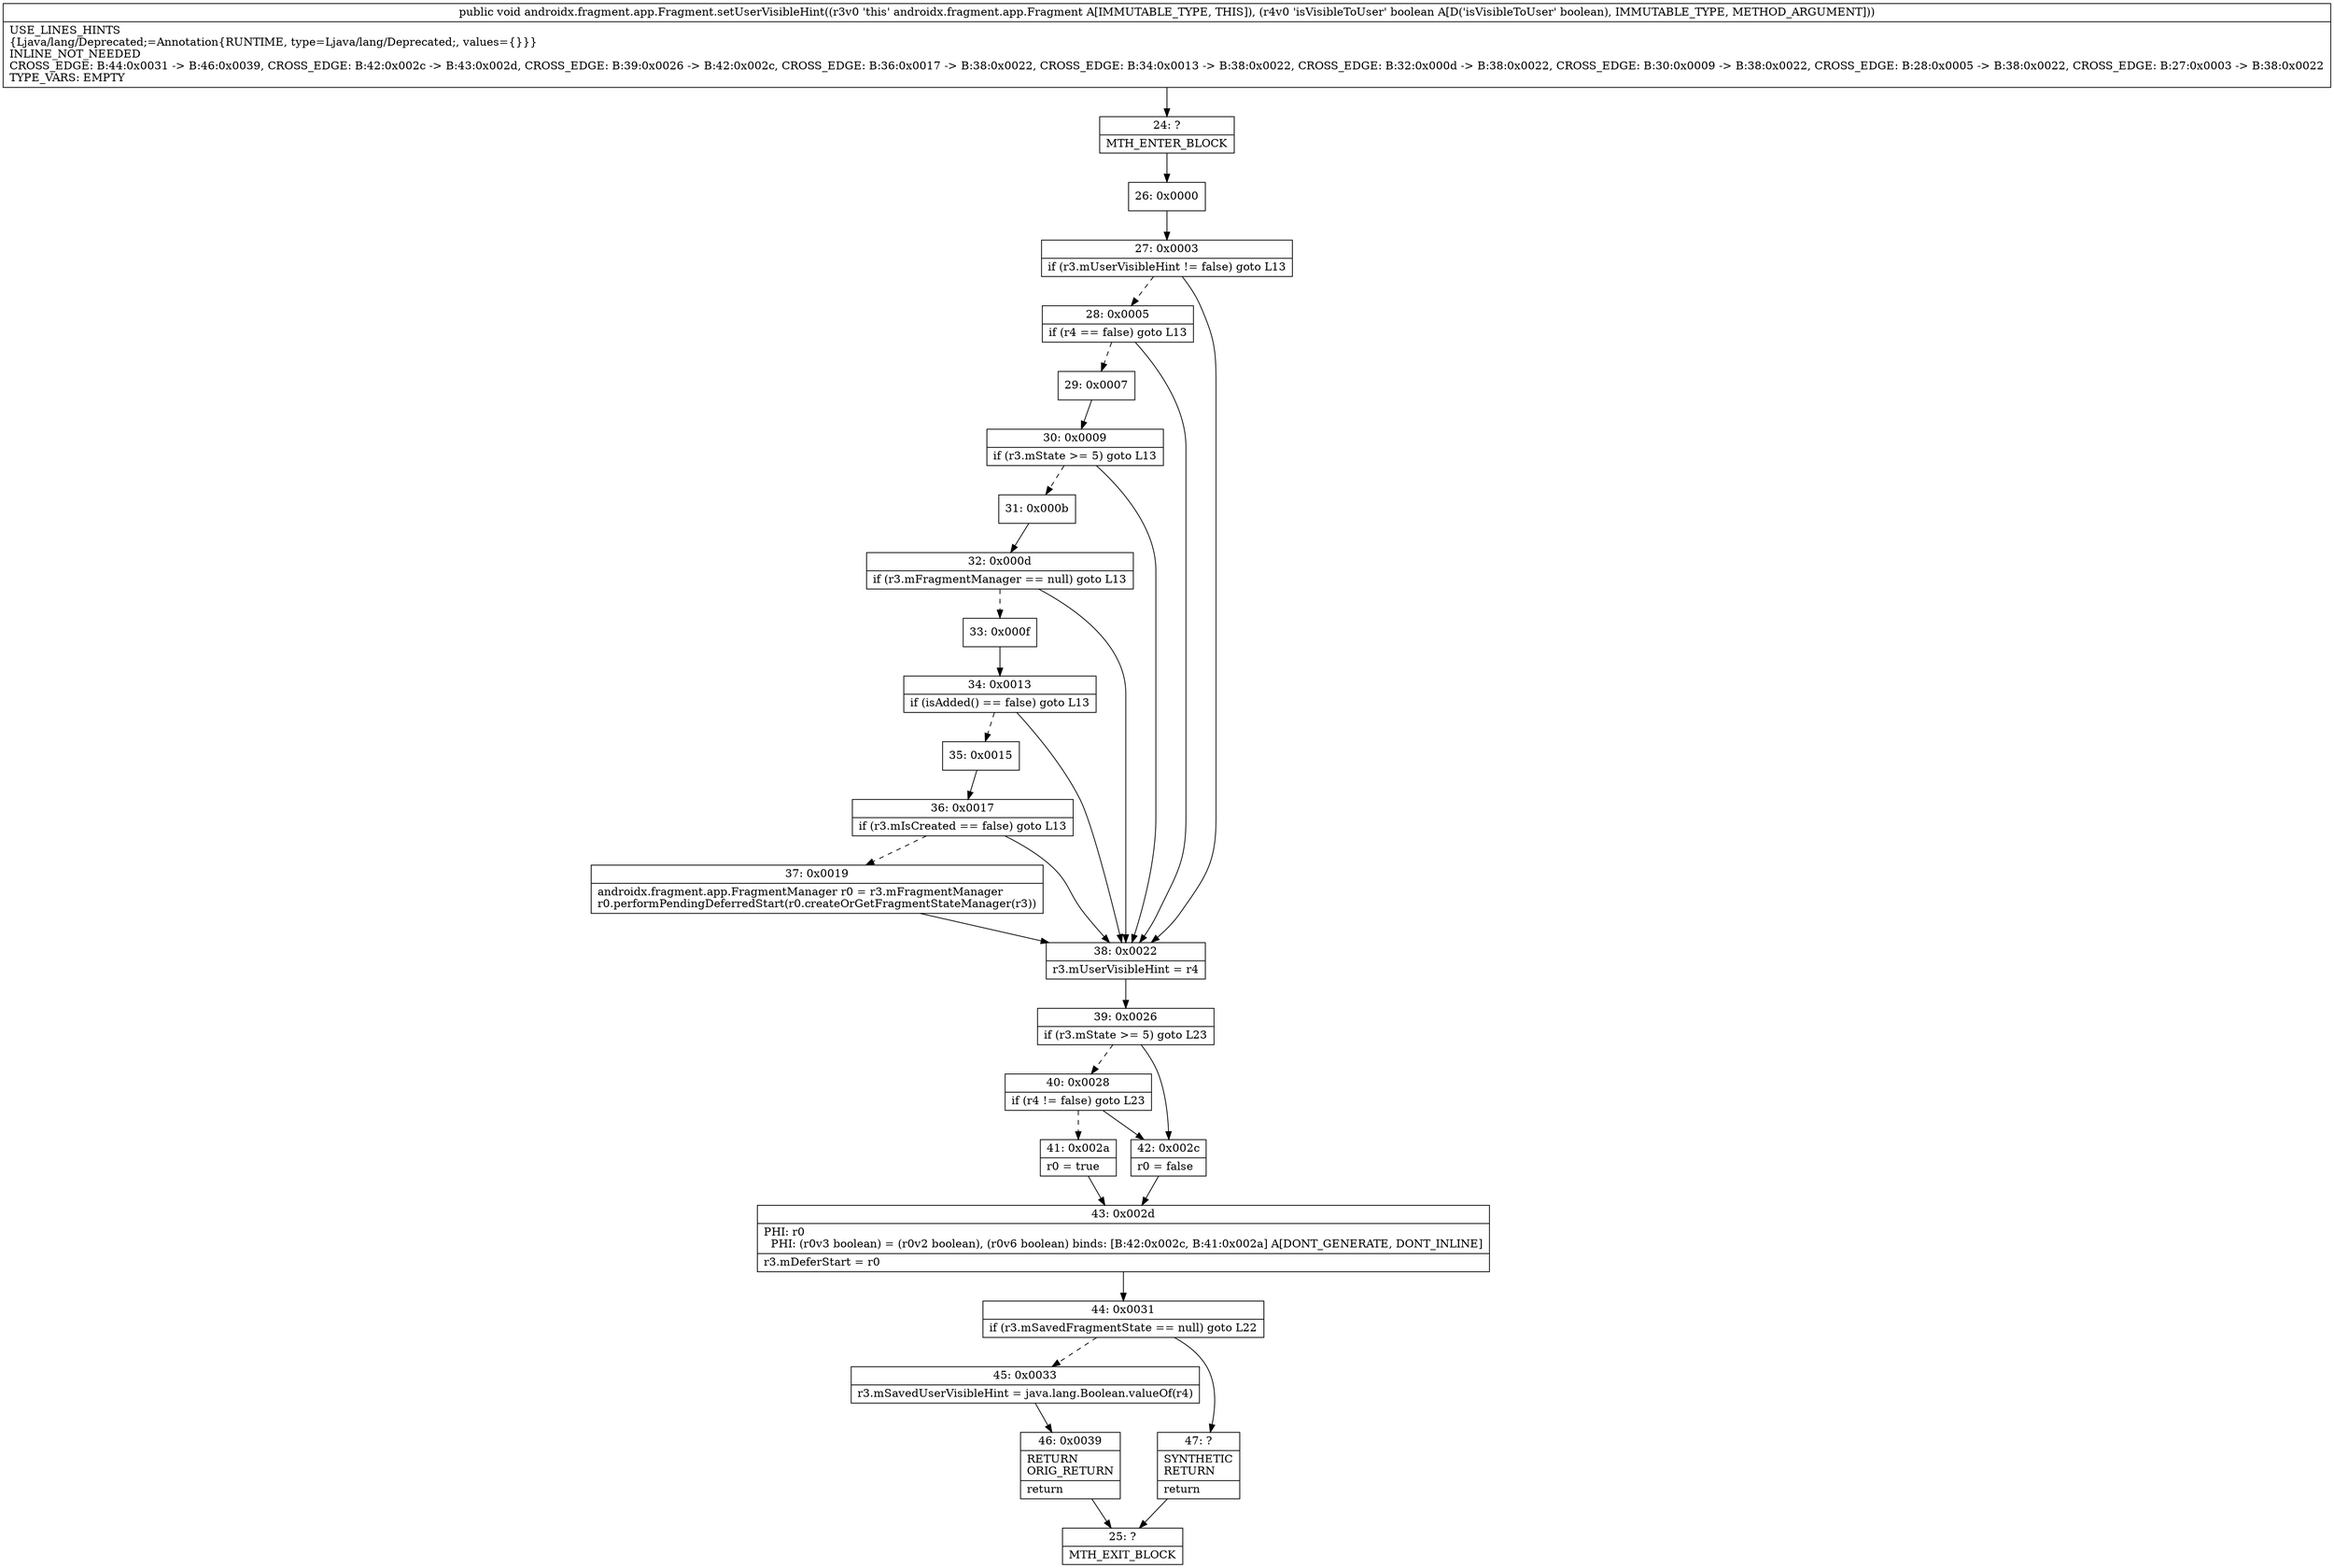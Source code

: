 digraph "CFG forandroidx.fragment.app.Fragment.setUserVisibleHint(Z)V" {
Node_24 [shape=record,label="{24\:\ ?|MTH_ENTER_BLOCK\l}"];
Node_26 [shape=record,label="{26\:\ 0x0000}"];
Node_27 [shape=record,label="{27\:\ 0x0003|if (r3.mUserVisibleHint != false) goto L13\l}"];
Node_28 [shape=record,label="{28\:\ 0x0005|if (r4 == false) goto L13\l}"];
Node_29 [shape=record,label="{29\:\ 0x0007}"];
Node_30 [shape=record,label="{30\:\ 0x0009|if (r3.mState \>= 5) goto L13\l}"];
Node_31 [shape=record,label="{31\:\ 0x000b}"];
Node_32 [shape=record,label="{32\:\ 0x000d|if (r3.mFragmentManager == null) goto L13\l}"];
Node_33 [shape=record,label="{33\:\ 0x000f}"];
Node_34 [shape=record,label="{34\:\ 0x0013|if (isAdded() == false) goto L13\l}"];
Node_35 [shape=record,label="{35\:\ 0x0015}"];
Node_36 [shape=record,label="{36\:\ 0x0017|if (r3.mIsCreated == false) goto L13\l}"];
Node_37 [shape=record,label="{37\:\ 0x0019|androidx.fragment.app.FragmentManager r0 = r3.mFragmentManager\lr0.performPendingDeferredStart(r0.createOrGetFragmentStateManager(r3))\l}"];
Node_38 [shape=record,label="{38\:\ 0x0022|r3.mUserVisibleHint = r4\l}"];
Node_39 [shape=record,label="{39\:\ 0x0026|if (r3.mState \>= 5) goto L23\l}"];
Node_40 [shape=record,label="{40\:\ 0x0028|if (r4 != false) goto L23\l}"];
Node_41 [shape=record,label="{41\:\ 0x002a|r0 = true\l}"];
Node_43 [shape=record,label="{43\:\ 0x002d|PHI: r0 \l  PHI: (r0v3 boolean) = (r0v2 boolean), (r0v6 boolean) binds: [B:42:0x002c, B:41:0x002a] A[DONT_GENERATE, DONT_INLINE]\l|r3.mDeferStart = r0\l}"];
Node_44 [shape=record,label="{44\:\ 0x0031|if (r3.mSavedFragmentState == null) goto L22\l}"];
Node_45 [shape=record,label="{45\:\ 0x0033|r3.mSavedUserVisibleHint = java.lang.Boolean.valueOf(r4)\l}"];
Node_46 [shape=record,label="{46\:\ 0x0039|RETURN\lORIG_RETURN\l|return\l}"];
Node_25 [shape=record,label="{25\:\ ?|MTH_EXIT_BLOCK\l}"];
Node_47 [shape=record,label="{47\:\ ?|SYNTHETIC\lRETURN\l|return\l}"];
Node_42 [shape=record,label="{42\:\ 0x002c|r0 = false\l}"];
MethodNode[shape=record,label="{public void androidx.fragment.app.Fragment.setUserVisibleHint((r3v0 'this' androidx.fragment.app.Fragment A[IMMUTABLE_TYPE, THIS]), (r4v0 'isVisibleToUser' boolean A[D('isVisibleToUser' boolean), IMMUTABLE_TYPE, METHOD_ARGUMENT]))  | USE_LINES_HINTS\l\{Ljava\/lang\/Deprecated;=Annotation\{RUNTIME, type=Ljava\/lang\/Deprecated;, values=\{\}\}\}\lINLINE_NOT_NEEDED\lCROSS_EDGE: B:44:0x0031 \-\> B:46:0x0039, CROSS_EDGE: B:42:0x002c \-\> B:43:0x002d, CROSS_EDGE: B:39:0x0026 \-\> B:42:0x002c, CROSS_EDGE: B:36:0x0017 \-\> B:38:0x0022, CROSS_EDGE: B:34:0x0013 \-\> B:38:0x0022, CROSS_EDGE: B:32:0x000d \-\> B:38:0x0022, CROSS_EDGE: B:30:0x0009 \-\> B:38:0x0022, CROSS_EDGE: B:28:0x0005 \-\> B:38:0x0022, CROSS_EDGE: B:27:0x0003 \-\> B:38:0x0022\lTYPE_VARS: EMPTY\l}"];
MethodNode -> Node_24;Node_24 -> Node_26;
Node_26 -> Node_27;
Node_27 -> Node_28[style=dashed];
Node_27 -> Node_38;
Node_28 -> Node_29[style=dashed];
Node_28 -> Node_38;
Node_29 -> Node_30;
Node_30 -> Node_31[style=dashed];
Node_30 -> Node_38;
Node_31 -> Node_32;
Node_32 -> Node_33[style=dashed];
Node_32 -> Node_38;
Node_33 -> Node_34;
Node_34 -> Node_35[style=dashed];
Node_34 -> Node_38;
Node_35 -> Node_36;
Node_36 -> Node_37[style=dashed];
Node_36 -> Node_38;
Node_37 -> Node_38;
Node_38 -> Node_39;
Node_39 -> Node_40[style=dashed];
Node_39 -> Node_42;
Node_40 -> Node_41[style=dashed];
Node_40 -> Node_42;
Node_41 -> Node_43;
Node_43 -> Node_44;
Node_44 -> Node_45[style=dashed];
Node_44 -> Node_47;
Node_45 -> Node_46;
Node_46 -> Node_25;
Node_47 -> Node_25;
Node_42 -> Node_43;
}


